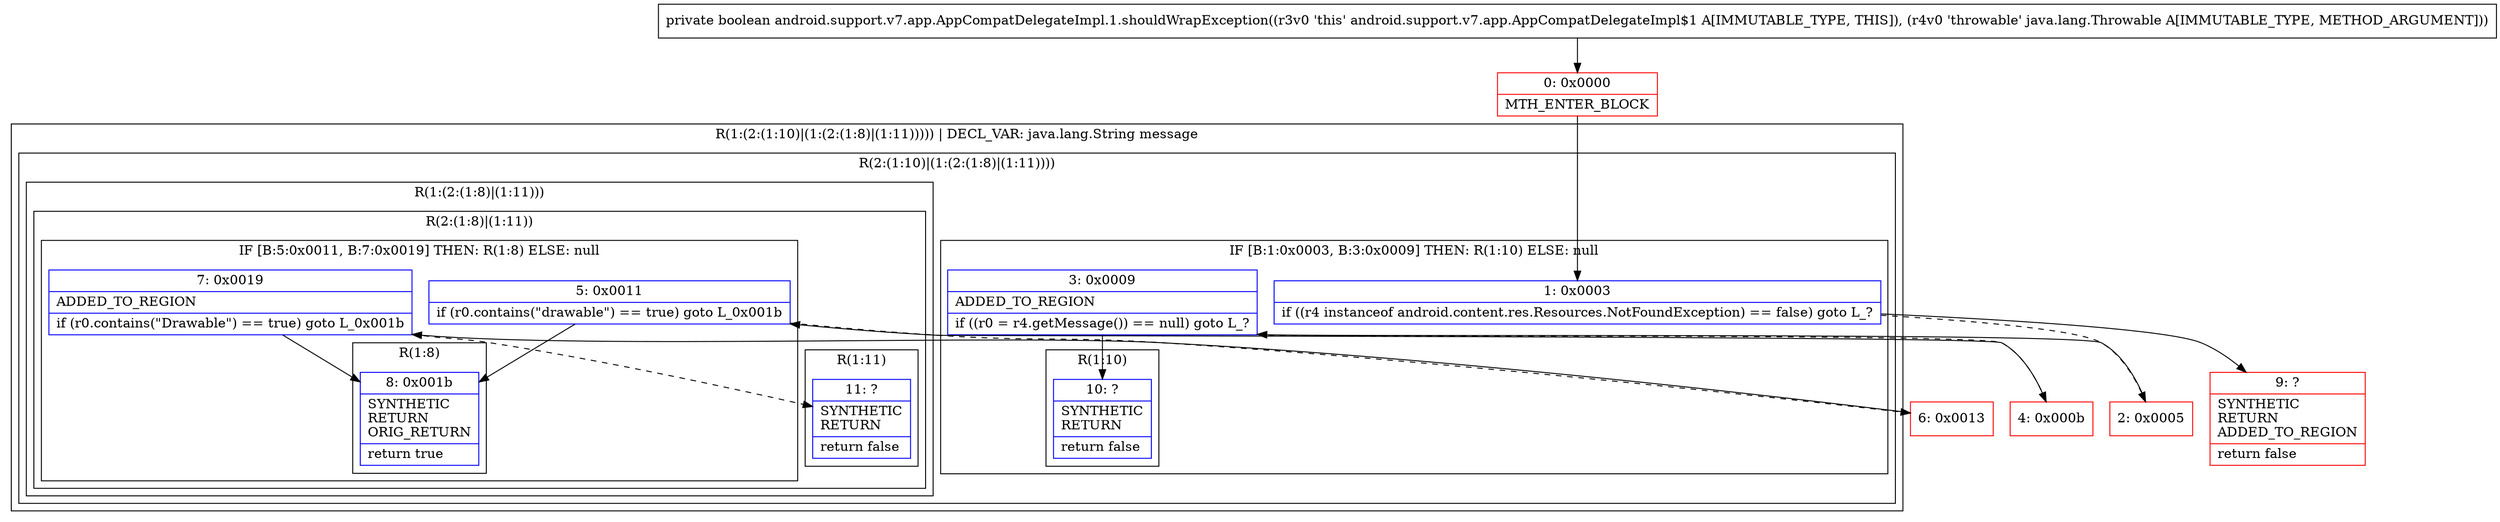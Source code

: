digraph "CFG forandroid.support.v7.app.AppCompatDelegateImpl.1.shouldWrapException(Ljava\/lang\/Throwable;)Z" {
subgraph cluster_Region_105171350 {
label = "R(1:(2:(1:10)|(1:(2:(1:8)|(1:11))))) | DECL_VAR: java.lang.String message\l";
node [shape=record,color=blue];
subgraph cluster_Region_1199694487 {
label = "R(2:(1:10)|(1:(2:(1:8)|(1:11))))";
node [shape=record,color=blue];
subgraph cluster_IfRegion_1609345792 {
label = "IF [B:1:0x0003, B:3:0x0009] THEN: R(1:10) ELSE: null";
node [shape=record,color=blue];
Node_1 [shape=record,label="{1\:\ 0x0003|if ((r4 instanceof android.content.res.Resources.NotFoundException) == false) goto L_?\l}"];
Node_3 [shape=record,label="{3\:\ 0x0009|ADDED_TO_REGION\l|if ((r0 = r4.getMessage()) == null) goto L_?\l}"];
subgraph cluster_Region_1997688883 {
label = "R(1:10)";
node [shape=record,color=blue];
Node_10 [shape=record,label="{10\:\ ?|SYNTHETIC\lRETURN\l|return false\l}"];
}
}
subgraph cluster_Region_1463430974 {
label = "R(1:(2:(1:8)|(1:11)))";
node [shape=record,color=blue];
subgraph cluster_Region_526903828 {
label = "R(2:(1:8)|(1:11))";
node [shape=record,color=blue];
subgraph cluster_IfRegion_627697235 {
label = "IF [B:5:0x0011, B:7:0x0019] THEN: R(1:8) ELSE: null";
node [shape=record,color=blue];
Node_5 [shape=record,label="{5\:\ 0x0011|if (r0.contains(\"drawable\") == true) goto L_0x001b\l}"];
Node_7 [shape=record,label="{7\:\ 0x0019|ADDED_TO_REGION\l|if (r0.contains(\"Drawable\") == true) goto L_0x001b\l}"];
subgraph cluster_Region_1075820805 {
label = "R(1:8)";
node [shape=record,color=blue];
Node_8 [shape=record,label="{8\:\ 0x001b|SYNTHETIC\lRETURN\lORIG_RETURN\l|return true\l}"];
}
}
subgraph cluster_Region_1188707815 {
label = "R(1:11)";
node [shape=record,color=blue];
Node_11 [shape=record,label="{11\:\ ?|SYNTHETIC\lRETURN\l|return false\l}"];
}
}
}
}
}
Node_0 [shape=record,color=red,label="{0\:\ 0x0000|MTH_ENTER_BLOCK\l}"];
Node_2 [shape=record,color=red,label="{2\:\ 0x0005}"];
Node_4 [shape=record,color=red,label="{4\:\ 0x000b}"];
Node_6 [shape=record,color=red,label="{6\:\ 0x0013}"];
Node_9 [shape=record,color=red,label="{9\:\ ?|SYNTHETIC\lRETURN\lADDED_TO_REGION\l|return false\l}"];
MethodNode[shape=record,label="{private boolean android.support.v7.app.AppCompatDelegateImpl.1.shouldWrapException((r3v0 'this' android.support.v7.app.AppCompatDelegateImpl$1 A[IMMUTABLE_TYPE, THIS]), (r4v0 'throwable' java.lang.Throwable A[IMMUTABLE_TYPE, METHOD_ARGUMENT])) }"];
MethodNode -> Node_0;
Node_1 -> Node_2[style=dashed];
Node_1 -> Node_9;
Node_3 -> Node_4[style=dashed];
Node_3 -> Node_10;
Node_5 -> Node_6[style=dashed];
Node_5 -> Node_8;
Node_7 -> Node_8;
Node_7 -> Node_11[style=dashed];
Node_0 -> Node_1;
Node_2 -> Node_3;
Node_4 -> Node_5;
Node_6 -> Node_7;
}

